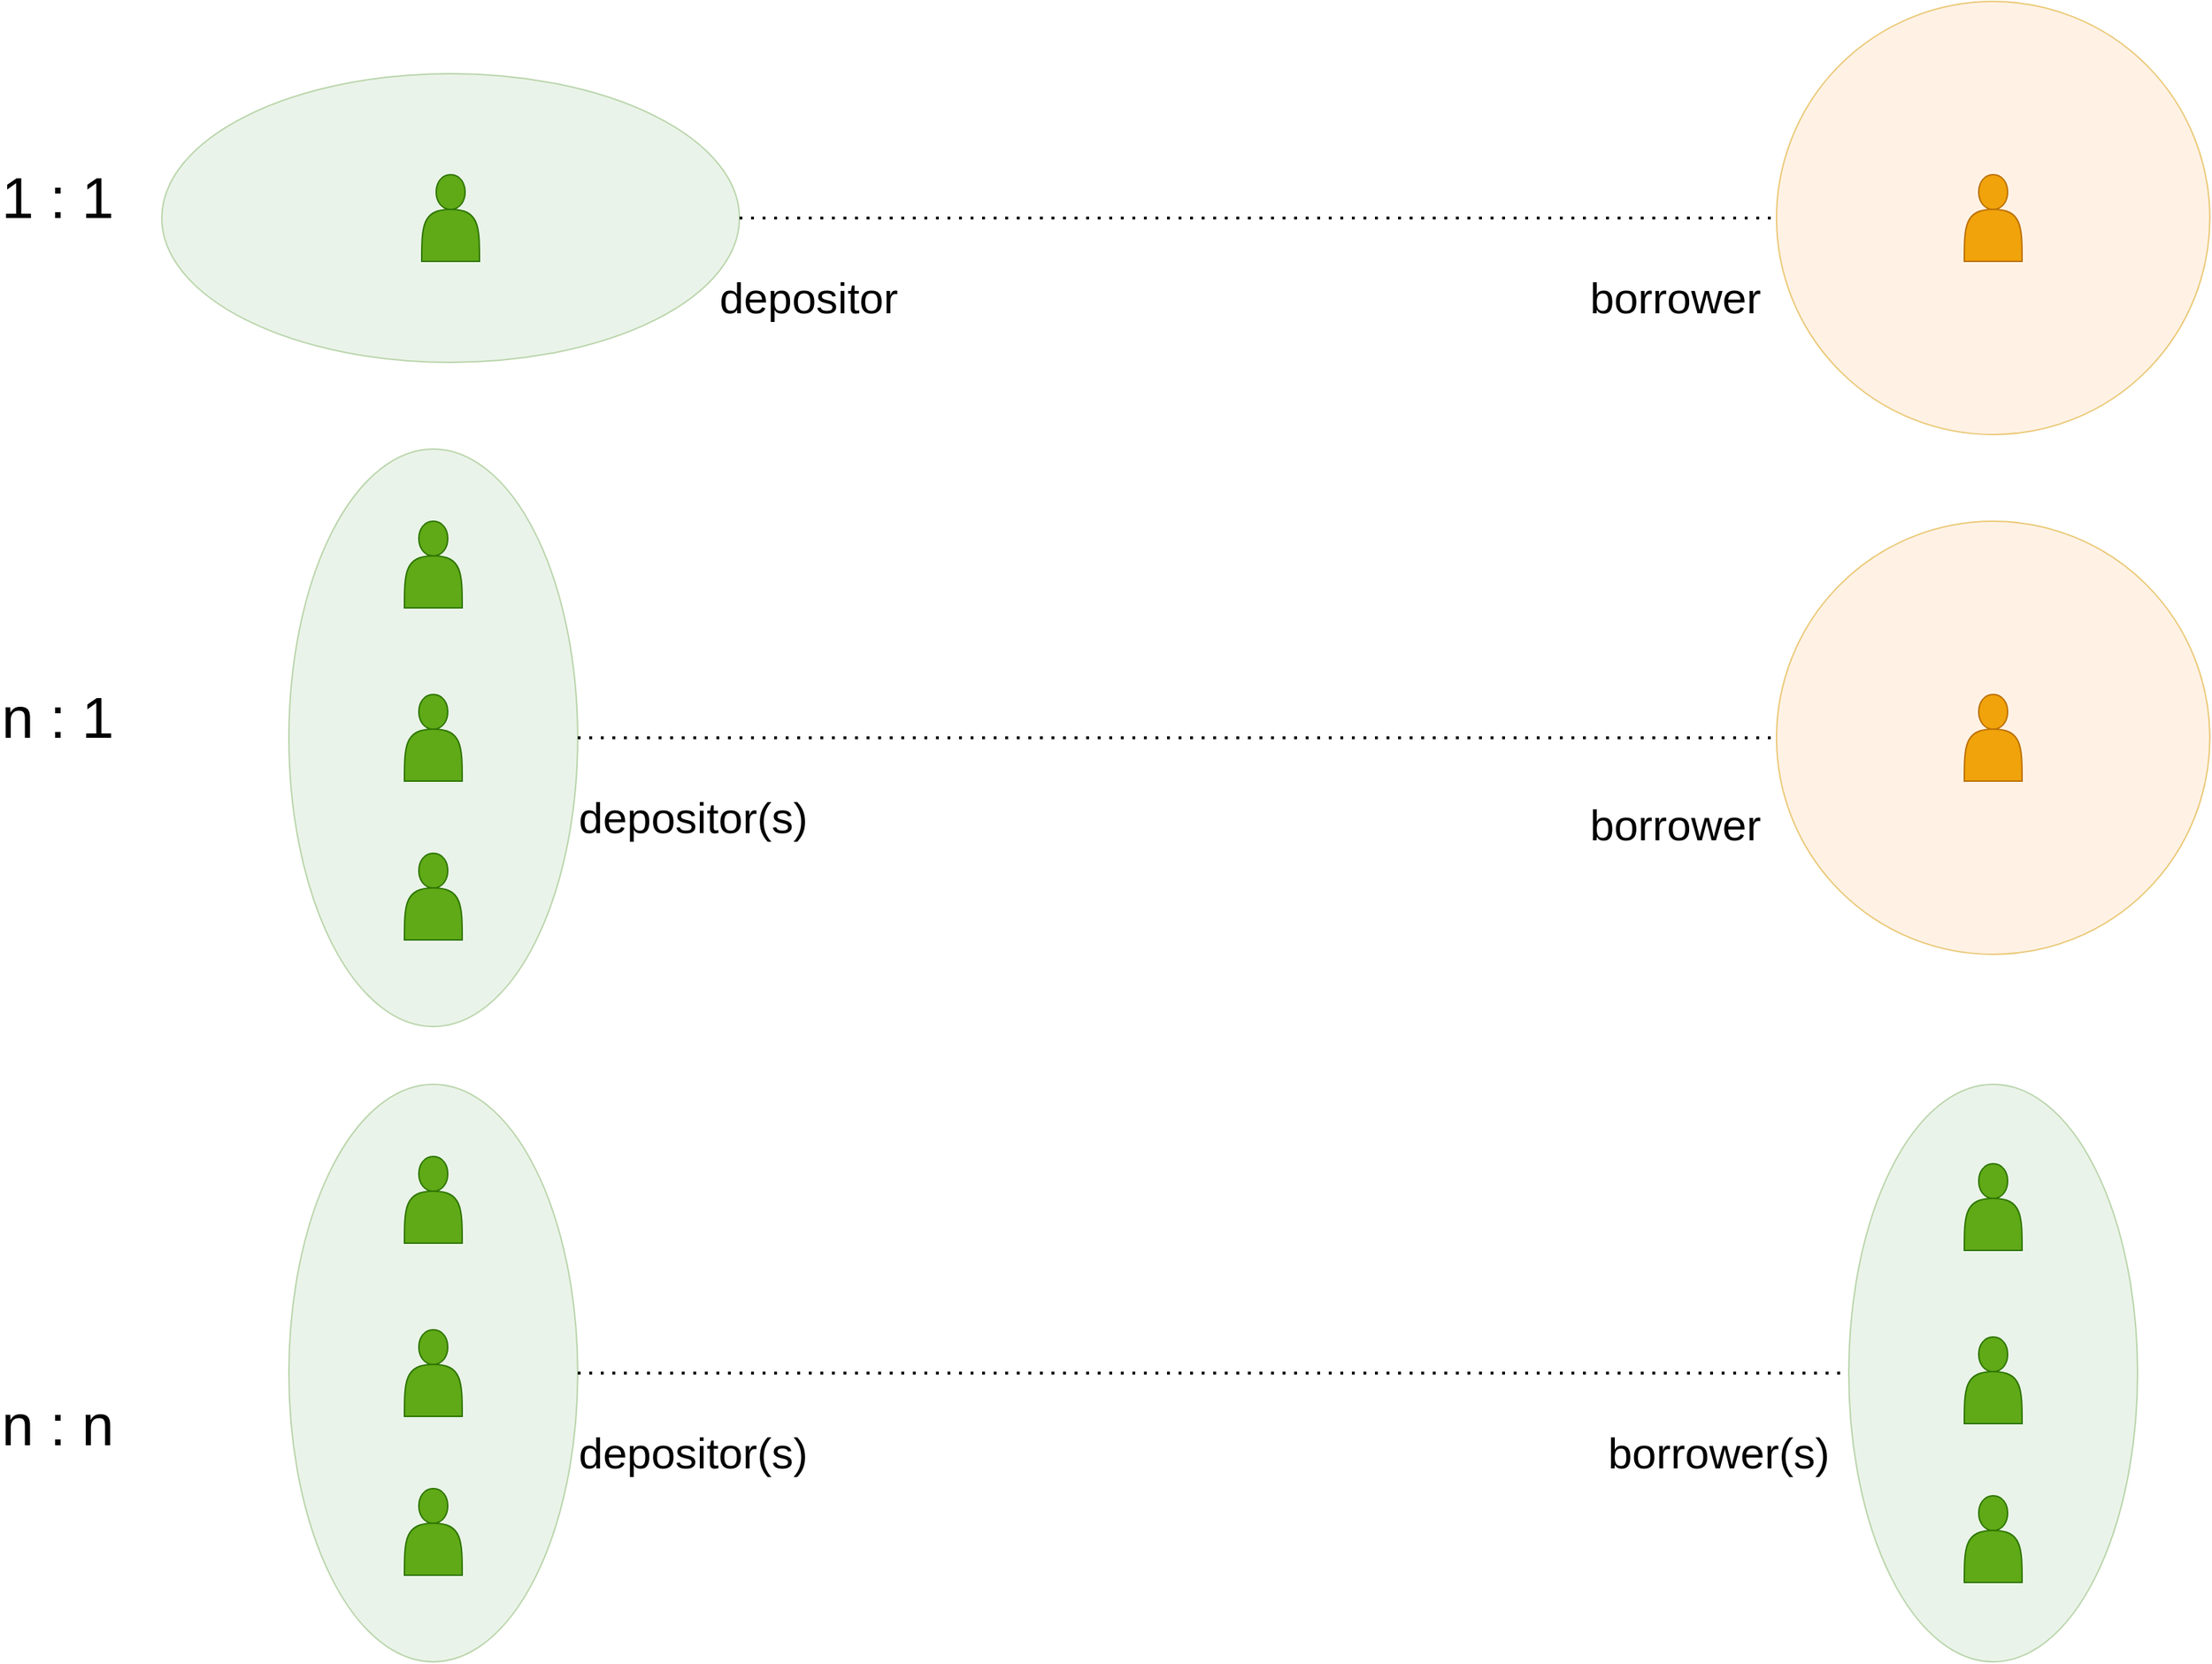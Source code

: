 <mxfile version="13.9.8" type="google"><diagram name="Page-1" id="5987fedf-629e-85c4-6858-42fee31821dd"><mxGraphModel dx="2852" dy="1474" grid="1" gridSize="10" guides="1" tooltips="1" connect="1" arrows="1" fold="1" page="1" pageScale="1.5" pageWidth="1169" pageHeight="826" background="#ffffff" math="0" shadow="0"><root><mxCell id="0" style=";html=1;"/><mxCell id="1" style=";html=1;" parent="0"/><mxCell id="2a5a01dd2e413fbf-1" value="" style="ellipse;whiteSpace=wrap;html=1;rounded=0;shadow=0;strokeWidth=1;fillColor=#d5e8d4;fontSize=24;align=right;strokeColor=#82b366;opacity=50;" parent="1" vertex="1"><mxGeometry x="152" y="100" width="400" height="200" as="geometry"/></mxCell><mxCell id="2a5a01dd2e413fbf-2" value="" style="ellipse;whiteSpace=wrap;html=1;rounded=0;shadow=0;strokeWidth=1;fillColor=#d5e8d4;fontSize=24;align=right;strokeColor=#82b366;opacity=50;" parent="1" vertex="1"><mxGeometry x="240" y="360" width="200" height="400" as="geometry"/></mxCell><mxCell id="2a5a01dd2e413fbf-8" value="" style="ellipse;whiteSpace=wrap;html=1;rounded=0;shadow=0;strokeWidth=1;fillColor=#ffe6cc;fontSize=24;align=right;strokeColor=#d79b00;opacity=50;" parent="1" vertex="1"><mxGeometry x="1270" y="410" width="300" height="300" as="geometry"/></mxCell><mxCell id="2a5a01dd2e413fbf-9" value="" style="ellipse;whiteSpace=wrap;html=1;rounded=0;shadow=0;strokeWidth=1;fillColor=#ffe6cc;fontSize=24;align=right;strokeColor=#d79b00;opacity=50;" parent="1" vertex="1"><mxGeometry x="1270" y="50" width="300" height="300" as="geometry"/></mxCell><mxCell id="2a5a01dd2e413fbf-47" value="depositor" style="text;html=1;strokeColor=none;fillColor=none;align=center;verticalAlign=middle;whiteSpace=wrap;rounded=0;shadow=0;fontSize=30;" parent="1" vertex="1"><mxGeometry x="560" y="240" width="80" height="30" as="geometry"/></mxCell><mxCell id="2a5a01dd2e413fbf-48" value="n : 1" style="text;html=1;strokeColor=none;fillColor=none;align=center;verticalAlign=middle;whiteSpace=wrap;rounded=0;shadow=0;fontSize=40;" parent="1" vertex="1"><mxGeometry x="40" y="530" width="80" height="30" as="geometry"/></mxCell><mxCell id="2a5a01dd2e413fbf-49" value="n : n" style="text;html=1;strokeColor=none;fillColor=none;align=center;verticalAlign=middle;whiteSpace=wrap;rounded=0;shadow=0;fontSize=40;" parent="1" vertex="1"><mxGeometry x="40" y="1020" width="80" height="30" as="geometry"/></mxCell><mxCell id="2a5a01dd2e413fbf-55" value="borrower" style="text;html=1;strokeColor=none;fillColor=none;align=center;verticalAlign=middle;whiteSpace=wrap;rounded=0;shadow=0;fontSize=30;" parent="1" vertex="1"><mxGeometry x="1160" y="240" width="80" height="30" as="geometry"/></mxCell><mxCell id="2a5a01dd2e413fbf-56" value="1 : 1" style="text;html=1;strokeColor=none;fillColor=none;align=center;verticalAlign=middle;whiteSpace=wrap;rounded=0;shadow=0;fontSize=40;" parent="1" vertex="1"><mxGeometry x="40" y="170" width="80" height="30" as="geometry"/></mxCell><mxCell id="--vNHKdvwr93QliczgFQ-2" value="" style="shape=actor;whiteSpace=wrap;html=1;fillColor=#60a917;strokeColor=#2D7600;fontColor=#ffffff;" vertex="1" parent="1"><mxGeometry x="332" y="170" width="40" height="60" as="geometry"/></mxCell><mxCell id="--vNHKdvwr93QliczgFQ-3" value="" style="shape=actor;whiteSpace=wrap;html=1;fillColor=#f0a30a;strokeColor=#BD7000;fontColor=#ffffff;" vertex="1" parent="1"><mxGeometry x="1400" y="170" width="40" height="60" as="geometry"/></mxCell><mxCell id="--vNHKdvwr93QliczgFQ-7" value="" style="endArrow=none;dashed=1;html=1;dashPattern=1 3;strokeWidth=2;exitX=1;exitY=0.5;exitDx=0;exitDy=0;entryX=0;entryY=0.5;entryDx=0;entryDy=0;" edge="1" parent="1" source="2a5a01dd2e413fbf-1" target="2a5a01dd2e413fbf-9"><mxGeometry width="50" height="50" relative="1" as="geometry"><mxPoint x="690" y="710" as="sourcePoint"/><mxPoint x="740" y="660" as="targetPoint"/></mxGeometry></mxCell><mxCell id="--vNHKdvwr93QliczgFQ-17" value="" style="ellipse;whiteSpace=wrap;html=1;rounded=0;shadow=0;strokeWidth=1;fillColor=#d5e8d4;fontSize=24;align=right;strokeColor=#82b366;opacity=50;" vertex="1" parent="1"><mxGeometry x="240" y="800" width="200" height="400" as="geometry"/></mxCell><mxCell id="--vNHKdvwr93QliczgFQ-18" value="" style="ellipse;whiteSpace=wrap;html=1;rounded=0;shadow=0;strokeWidth=1;fillColor=#d5e8d4;fontSize=24;align=right;strokeColor=#82b366;opacity=50;" vertex="1" parent="1"><mxGeometry x="1320" y="800" width="200" height="400" as="geometry"/></mxCell><mxCell id="--vNHKdvwr93QliczgFQ-23" value="" style="endArrow=none;dashed=1;html=1;dashPattern=1 3;strokeWidth=2;exitX=1;exitY=0.5;exitDx=0;exitDy=0;entryX=0;entryY=0.5;entryDx=0;entryDy=0;" edge="1" parent="1" source="2a5a01dd2e413fbf-2" target="2a5a01dd2e413fbf-8"><mxGeometry width="50" height="50" relative="1" as="geometry"><mxPoint x="770" y="810" as="sourcePoint"/><mxPoint x="820" y="760" as="targetPoint"/></mxGeometry></mxCell><mxCell id="--vNHKdvwr93QliczgFQ-24" value="" style="endArrow=none;dashed=1;html=1;dashPattern=1 3;strokeWidth=2;exitX=1;exitY=0.5;exitDx=0;exitDy=0;entryX=0;entryY=0.5;entryDx=0;entryDy=0;" edge="1" parent="1" source="--vNHKdvwr93QliczgFQ-17" target="--vNHKdvwr93QliczgFQ-18"><mxGeometry width="50" height="50" relative="1" as="geometry"><mxPoint x="770" y="810" as="sourcePoint"/><mxPoint x="820" y="760" as="targetPoint"/></mxGeometry></mxCell><mxCell id="--vNHKdvwr93QliczgFQ-25" value="" style="shape=actor;whiteSpace=wrap;html=1;fillColor=#60a917;strokeColor=#2D7600;fontColor=#ffffff;" vertex="1" parent="1"><mxGeometry x="320" y="410" width="40" height="60" as="geometry"/></mxCell><mxCell id="--vNHKdvwr93QliczgFQ-26" value="" style="shape=actor;whiteSpace=wrap;html=1;fillColor=#60a917;strokeColor=#2D7600;fontColor=#ffffff;" vertex="1" parent="1"><mxGeometry x="320" y="530" width="40" height="60" as="geometry"/></mxCell><mxCell id="--vNHKdvwr93QliczgFQ-27" value="" style="shape=actor;whiteSpace=wrap;html=1;fillColor=#60a917;strokeColor=#2D7600;fontColor=#ffffff;" vertex="1" parent="1"><mxGeometry x="320" y="640" width="40" height="60" as="geometry"/></mxCell><mxCell id="--vNHKdvwr93QliczgFQ-28" value="" style="shape=actor;whiteSpace=wrap;html=1;fillColor=#60a917;strokeColor=#2D7600;fontColor=#ffffff;" vertex="1" parent="1"><mxGeometry x="320" y="850" width="40" height="60" as="geometry"/></mxCell><mxCell id="--vNHKdvwr93QliczgFQ-29" value="" style="shape=actor;whiteSpace=wrap;html=1;fillColor=#60a917;strokeColor=#2D7600;fontColor=#ffffff;" vertex="1" parent="1"><mxGeometry x="320" y="970" width="40" height="60" as="geometry"/></mxCell><mxCell id="--vNHKdvwr93QliczgFQ-30" value="" style="shape=actor;whiteSpace=wrap;html=1;fillColor=#60a917;strokeColor=#2D7600;fontColor=#ffffff;" vertex="1" parent="1"><mxGeometry x="320" y="1080" width="40" height="60" as="geometry"/></mxCell><mxCell id="--vNHKdvwr93QliczgFQ-31" value="" style="shape=actor;whiteSpace=wrap;html=1;fillColor=#60a917;strokeColor=#2D7600;fontColor=#ffffff;" vertex="1" parent="1"><mxGeometry x="1400" y="855" width="40" height="60" as="geometry"/></mxCell><mxCell id="--vNHKdvwr93QliczgFQ-32" value="" style="shape=actor;whiteSpace=wrap;html=1;fillColor=#60a917;strokeColor=#2D7600;fontColor=#ffffff;" vertex="1" parent="1"><mxGeometry x="1400" y="975" width="40" height="60" as="geometry"/></mxCell><mxCell id="--vNHKdvwr93QliczgFQ-33" value="" style="shape=actor;whiteSpace=wrap;html=1;fillColor=#60a917;strokeColor=#2D7600;fontColor=#ffffff;" vertex="1" parent="1"><mxGeometry x="1400" y="1085" width="40" height="60" as="geometry"/></mxCell><mxCell id="--vNHKdvwr93QliczgFQ-34" value="" style="shape=actor;whiteSpace=wrap;html=1;fillColor=#f0a30a;strokeColor=#BD7000;fontColor=#ffffff;" vertex="1" parent="1"><mxGeometry x="1400" y="530" width="40" height="60" as="geometry"/></mxCell><mxCell id="--vNHKdvwr93QliczgFQ-36" value="depositor(s)" style="text;html=1;strokeColor=none;fillColor=none;align=center;verticalAlign=middle;whiteSpace=wrap;rounded=0;shadow=0;fontSize=30;" vertex="1" parent="1"><mxGeometry x="480" y="600" width="80" height="30" as="geometry"/></mxCell><mxCell id="--vNHKdvwr93QliczgFQ-37" value="depositor(s)" style="text;html=1;strokeColor=none;fillColor=none;align=center;verticalAlign=middle;whiteSpace=wrap;rounded=0;shadow=0;fontSize=30;" vertex="1" parent="1"><mxGeometry x="480" y="1040" width="80" height="30" as="geometry"/></mxCell><mxCell id="--vNHKdvwr93QliczgFQ-38" value="borrower" style="text;html=1;strokeColor=none;fillColor=none;align=center;verticalAlign=middle;whiteSpace=wrap;rounded=0;shadow=0;fontSize=30;" vertex="1" parent="1"><mxGeometry x="1160" y="605" width="80" height="30" as="geometry"/></mxCell><mxCell id="--vNHKdvwr93QliczgFQ-39" value="borrower(s)" style="text;html=1;strokeColor=none;fillColor=none;align=center;verticalAlign=middle;whiteSpace=wrap;rounded=0;shadow=0;fontSize=30;" vertex="1" parent="1"><mxGeometry x="1190" y="1040" width="80" height="30" as="geometry"/></mxCell></root></mxGraphModel></diagram></mxfile>